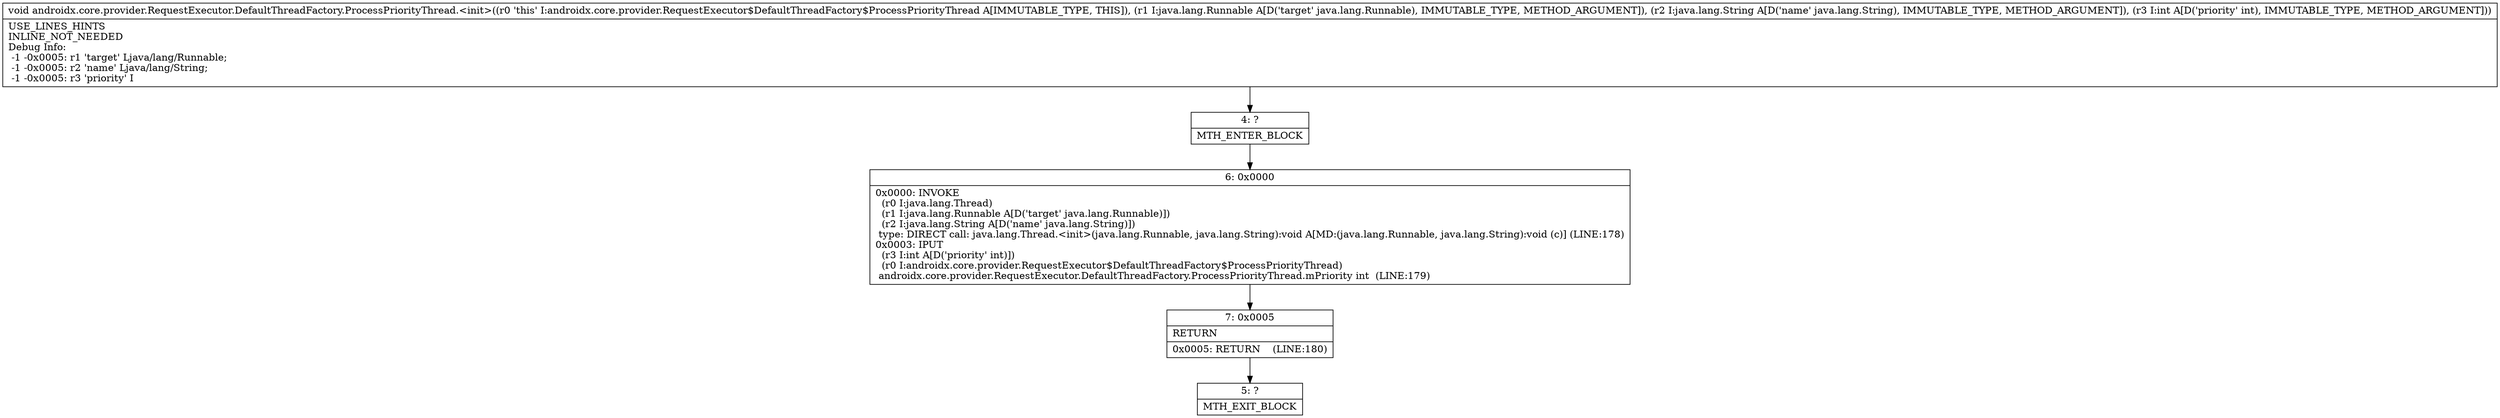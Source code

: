 digraph "CFG forandroidx.core.provider.RequestExecutor.DefaultThreadFactory.ProcessPriorityThread.\<init\>(Ljava\/lang\/Runnable;Ljava\/lang\/String;I)V" {
Node_4 [shape=record,label="{4\:\ ?|MTH_ENTER_BLOCK\l}"];
Node_6 [shape=record,label="{6\:\ 0x0000|0x0000: INVOKE  \l  (r0 I:java.lang.Thread)\l  (r1 I:java.lang.Runnable A[D('target' java.lang.Runnable)])\l  (r2 I:java.lang.String A[D('name' java.lang.String)])\l type: DIRECT call: java.lang.Thread.\<init\>(java.lang.Runnable, java.lang.String):void A[MD:(java.lang.Runnable, java.lang.String):void (c)] (LINE:178)\l0x0003: IPUT  \l  (r3 I:int A[D('priority' int)])\l  (r0 I:androidx.core.provider.RequestExecutor$DefaultThreadFactory$ProcessPriorityThread)\l androidx.core.provider.RequestExecutor.DefaultThreadFactory.ProcessPriorityThread.mPriority int  (LINE:179)\l}"];
Node_7 [shape=record,label="{7\:\ 0x0005|RETURN\l|0x0005: RETURN    (LINE:180)\l}"];
Node_5 [shape=record,label="{5\:\ ?|MTH_EXIT_BLOCK\l}"];
MethodNode[shape=record,label="{void androidx.core.provider.RequestExecutor.DefaultThreadFactory.ProcessPriorityThread.\<init\>((r0 'this' I:androidx.core.provider.RequestExecutor$DefaultThreadFactory$ProcessPriorityThread A[IMMUTABLE_TYPE, THIS]), (r1 I:java.lang.Runnable A[D('target' java.lang.Runnable), IMMUTABLE_TYPE, METHOD_ARGUMENT]), (r2 I:java.lang.String A[D('name' java.lang.String), IMMUTABLE_TYPE, METHOD_ARGUMENT]), (r3 I:int A[D('priority' int), IMMUTABLE_TYPE, METHOD_ARGUMENT]))  | USE_LINES_HINTS\lINLINE_NOT_NEEDED\lDebug Info:\l  \-1 \-0x0005: r1 'target' Ljava\/lang\/Runnable;\l  \-1 \-0x0005: r2 'name' Ljava\/lang\/String;\l  \-1 \-0x0005: r3 'priority' I\l}"];
MethodNode -> Node_4;Node_4 -> Node_6;
Node_6 -> Node_7;
Node_7 -> Node_5;
}

